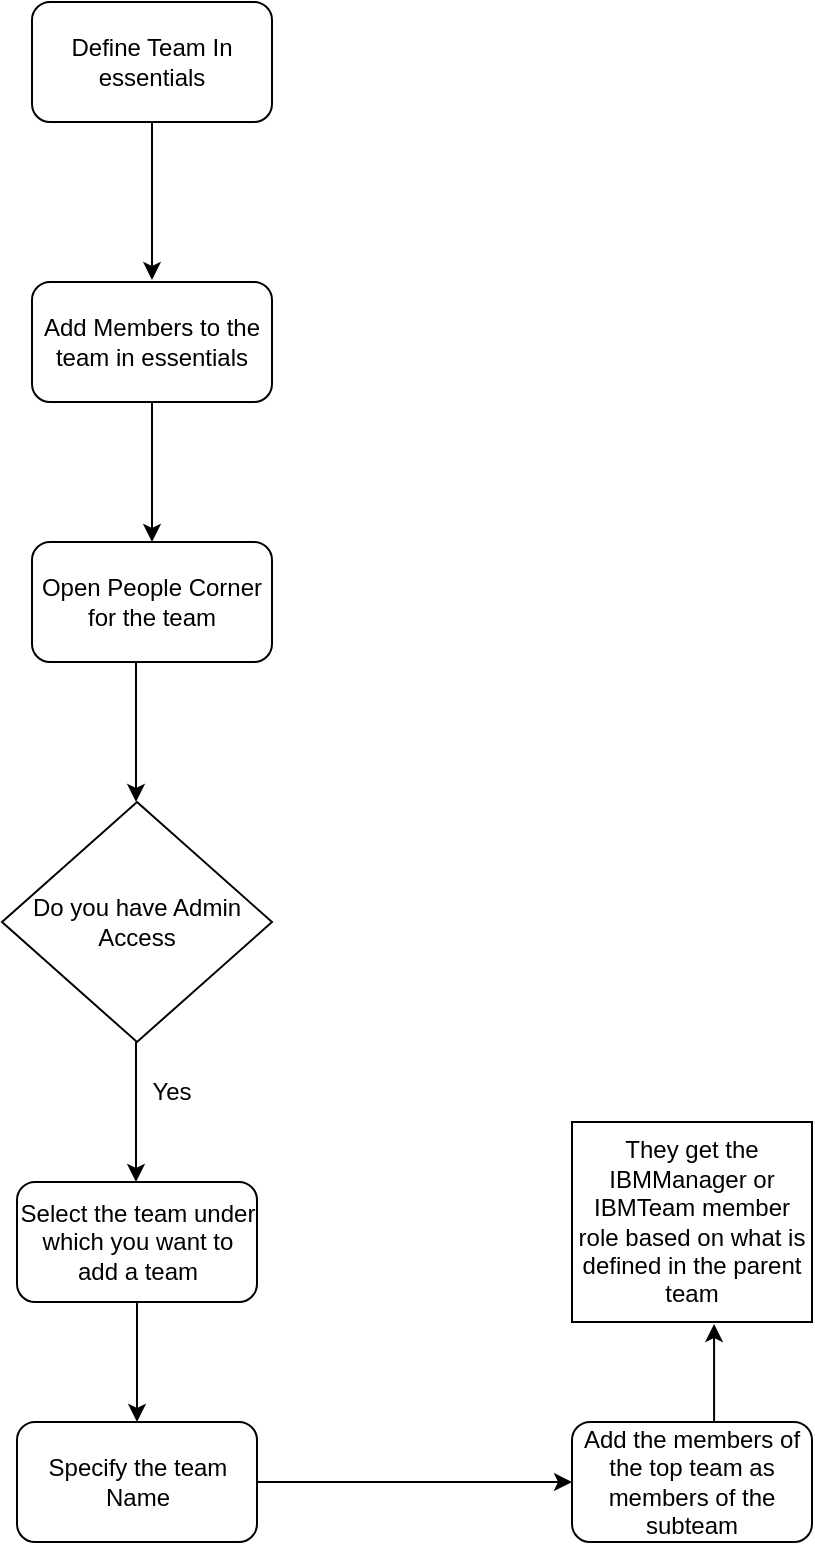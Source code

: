 <mxfile version="14.1.1" type="github">
  <diagram id="iC_NfAitNRgo2J09mCaq" name="Page-1">
    <mxGraphModel dx="946" dy="623" grid="1" gridSize="10" guides="1" tooltips="1" connect="1" arrows="1" fold="1" page="1" pageScale="1" pageWidth="850" pageHeight="1100" math="0" shadow="0">
      <root>
        <mxCell id="0" />
        <mxCell id="1" parent="0" />
        <mxCell id="10z1liR8voffSjqADAh4-1" value="Define Team In essentials" style="rounded=1;whiteSpace=wrap;html=1;" vertex="1" parent="1">
          <mxGeometry x="360" y="300" width="120" height="60" as="geometry" />
        </mxCell>
        <mxCell id="10z1liR8voffSjqADAh4-2" value="Add Members to the team in essentials" style="rounded=1;whiteSpace=wrap;html=1;" vertex="1" parent="1">
          <mxGeometry x="360" y="440" width="120" height="60" as="geometry" />
        </mxCell>
        <mxCell id="10z1liR8voffSjqADAh4-4" value="Open People Corner for the team" style="rounded=1;whiteSpace=wrap;html=1;" vertex="1" parent="1">
          <mxGeometry x="360" y="570" width="120" height="60" as="geometry" />
        </mxCell>
        <mxCell id="10z1liR8voffSjqADAh4-5" value="Do you have Admin Access" style="rhombus;whiteSpace=wrap;html=1;" vertex="1" parent="1">
          <mxGeometry x="345" y="700" width="135" height="120" as="geometry" />
        </mxCell>
        <mxCell id="10z1liR8voffSjqADAh4-6" value="Select the team under which you want to add a team" style="rounded=1;whiteSpace=wrap;html=1;" vertex="1" parent="1">
          <mxGeometry x="352.5" y="890" width="120" height="60" as="geometry" />
        </mxCell>
        <mxCell id="10z1liR8voffSjqADAh4-7" value="Specify the team Name" style="rounded=1;whiteSpace=wrap;html=1;" vertex="1" parent="1">
          <mxGeometry x="352.5" y="1010" width="120" height="60" as="geometry" />
        </mxCell>
        <mxCell id="10z1liR8voffSjqADAh4-8" value="Add the members of the top team as members of the subteam" style="rounded=1;whiteSpace=wrap;html=1;" vertex="1" parent="1">
          <mxGeometry x="630" y="1010" width="120" height="60" as="geometry" />
        </mxCell>
        <mxCell id="10z1liR8voffSjqADAh4-9" value="They get the IBMManager or IBMTeam member role based on what is defined in the parent team " style="rounded=0;whiteSpace=wrap;html=1;" vertex="1" parent="1">
          <mxGeometry x="630" y="860" width="120" height="100" as="geometry" />
        </mxCell>
        <mxCell id="10z1liR8voffSjqADAh4-11" value="" style="endArrow=classic;html=1;exitX=0.5;exitY=1;exitDx=0;exitDy=0;" edge="1" parent="1" source="10z1liR8voffSjqADAh4-1">
          <mxGeometry width="50" height="50" relative="1" as="geometry">
            <mxPoint x="370" y="450" as="sourcePoint" />
            <mxPoint x="420" y="439" as="targetPoint" />
          </mxGeometry>
        </mxCell>
        <mxCell id="10z1liR8voffSjqADAh4-12" value="" style="endArrow=classic;html=1;exitX=0.5;exitY=1;exitDx=0;exitDy=0;entryX=0.5;entryY=0;entryDx=0;entryDy=0;" edge="1" parent="1" source="10z1liR8voffSjqADAh4-2" target="10z1liR8voffSjqADAh4-4">
          <mxGeometry width="50" height="50" relative="1" as="geometry">
            <mxPoint x="430" y="370" as="sourcePoint" />
            <mxPoint x="430" y="449" as="targetPoint" />
          </mxGeometry>
        </mxCell>
        <mxCell id="10z1liR8voffSjqADAh4-13" value="" style="endArrow=classic;html=1;exitX=0.5;exitY=1;exitDx=0;exitDy=0;entryX=0.5;entryY=0;entryDx=0;entryDy=0;" edge="1" parent="1">
          <mxGeometry width="50" height="50" relative="1" as="geometry">
            <mxPoint x="412" y="630" as="sourcePoint" />
            <mxPoint x="412" y="700" as="targetPoint" />
          </mxGeometry>
        </mxCell>
        <mxCell id="10z1liR8voffSjqADAh4-14" value="" style="endArrow=classic;html=1;exitX=0.5;exitY=1;exitDx=0;exitDy=0;entryX=0.5;entryY=0;entryDx=0;entryDy=0;" edge="1" parent="1">
          <mxGeometry width="50" height="50" relative="1" as="geometry">
            <mxPoint x="412" y="820" as="sourcePoint" />
            <mxPoint x="412" y="890" as="targetPoint" />
          </mxGeometry>
        </mxCell>
        <mxCell id="10z1liR8voffSjqADAh4-17" style="edgeStyle=orthogonalEdgeStyle;rounded=0;orthogonalLoop=1;jettySize=auto;html=1;exitX=0.5;exitY=1;exitDx=0;exitDy=0;" edge="1" parent="1" source="10z1liR8voffSjqADAh4-6" target="10z1liR8voffSjqADAh4-7">
          <mxGeometry relative="1" as="geometry" />
        </mxCell>
        <mxCell id="10z1liR8voffSjqADAh4-15" value="Yes" style="text;html=1;strokeColor=none;fillColor=none;align=center;verticalAlign=middle;whiteSpace=wrap;rounded=0;" vertex="1" parent="1">
          <mxGeometry x="410" y="840" width="40" height="10" as="geometry" />
        </mxCell>
        <mxCell id="10z1liR8voffSjqADAh4-16" value="" style="endArrow=classic;html=1;exitX=1;exitY=0.5;exitDx=0;exitDy=0;" edge="1" parent="1" source="10z1liR8voffSjqADAh4-7" target="10z1liR8voffSjqADAh4-8">
          <mxGeometry width="50" height="50" relative="1" as="geometry">
            <mxPoint x="422" y="830" as="sourcePoint" />
            <mxPoint x="422" y="900" as="targetPoint" />
          </mxGeometry>
        </mxCell>
        <mxCell id="10z1liR8voffSjqADAh4-18" value="" style="endArrow=classic;html=1;exitX=0.592;exitY=0;exitDx=0;exitDy=0;entryX=0.592;entryY=1.01;entryDx=0;entryDy=0;entryPerimeter=0;exitPerimeter=0;" edge="1" parent="1" source="10z1liR8voffSjqADAh4-8" target="10z1liR8voffSjqADAh4-9">
          <mxGeometry width="50" height="50" relative="1" as="geometry">
            <mxPoint x="482.5" y="1050" as="sourcePoint" />
            <mxPoint x="640" y="1050" as="targetPoint" />
          </mxGeometry>
        </mxCell>
      </root>
    </mxGraphModel>
  </diagram>
</mxfile>
